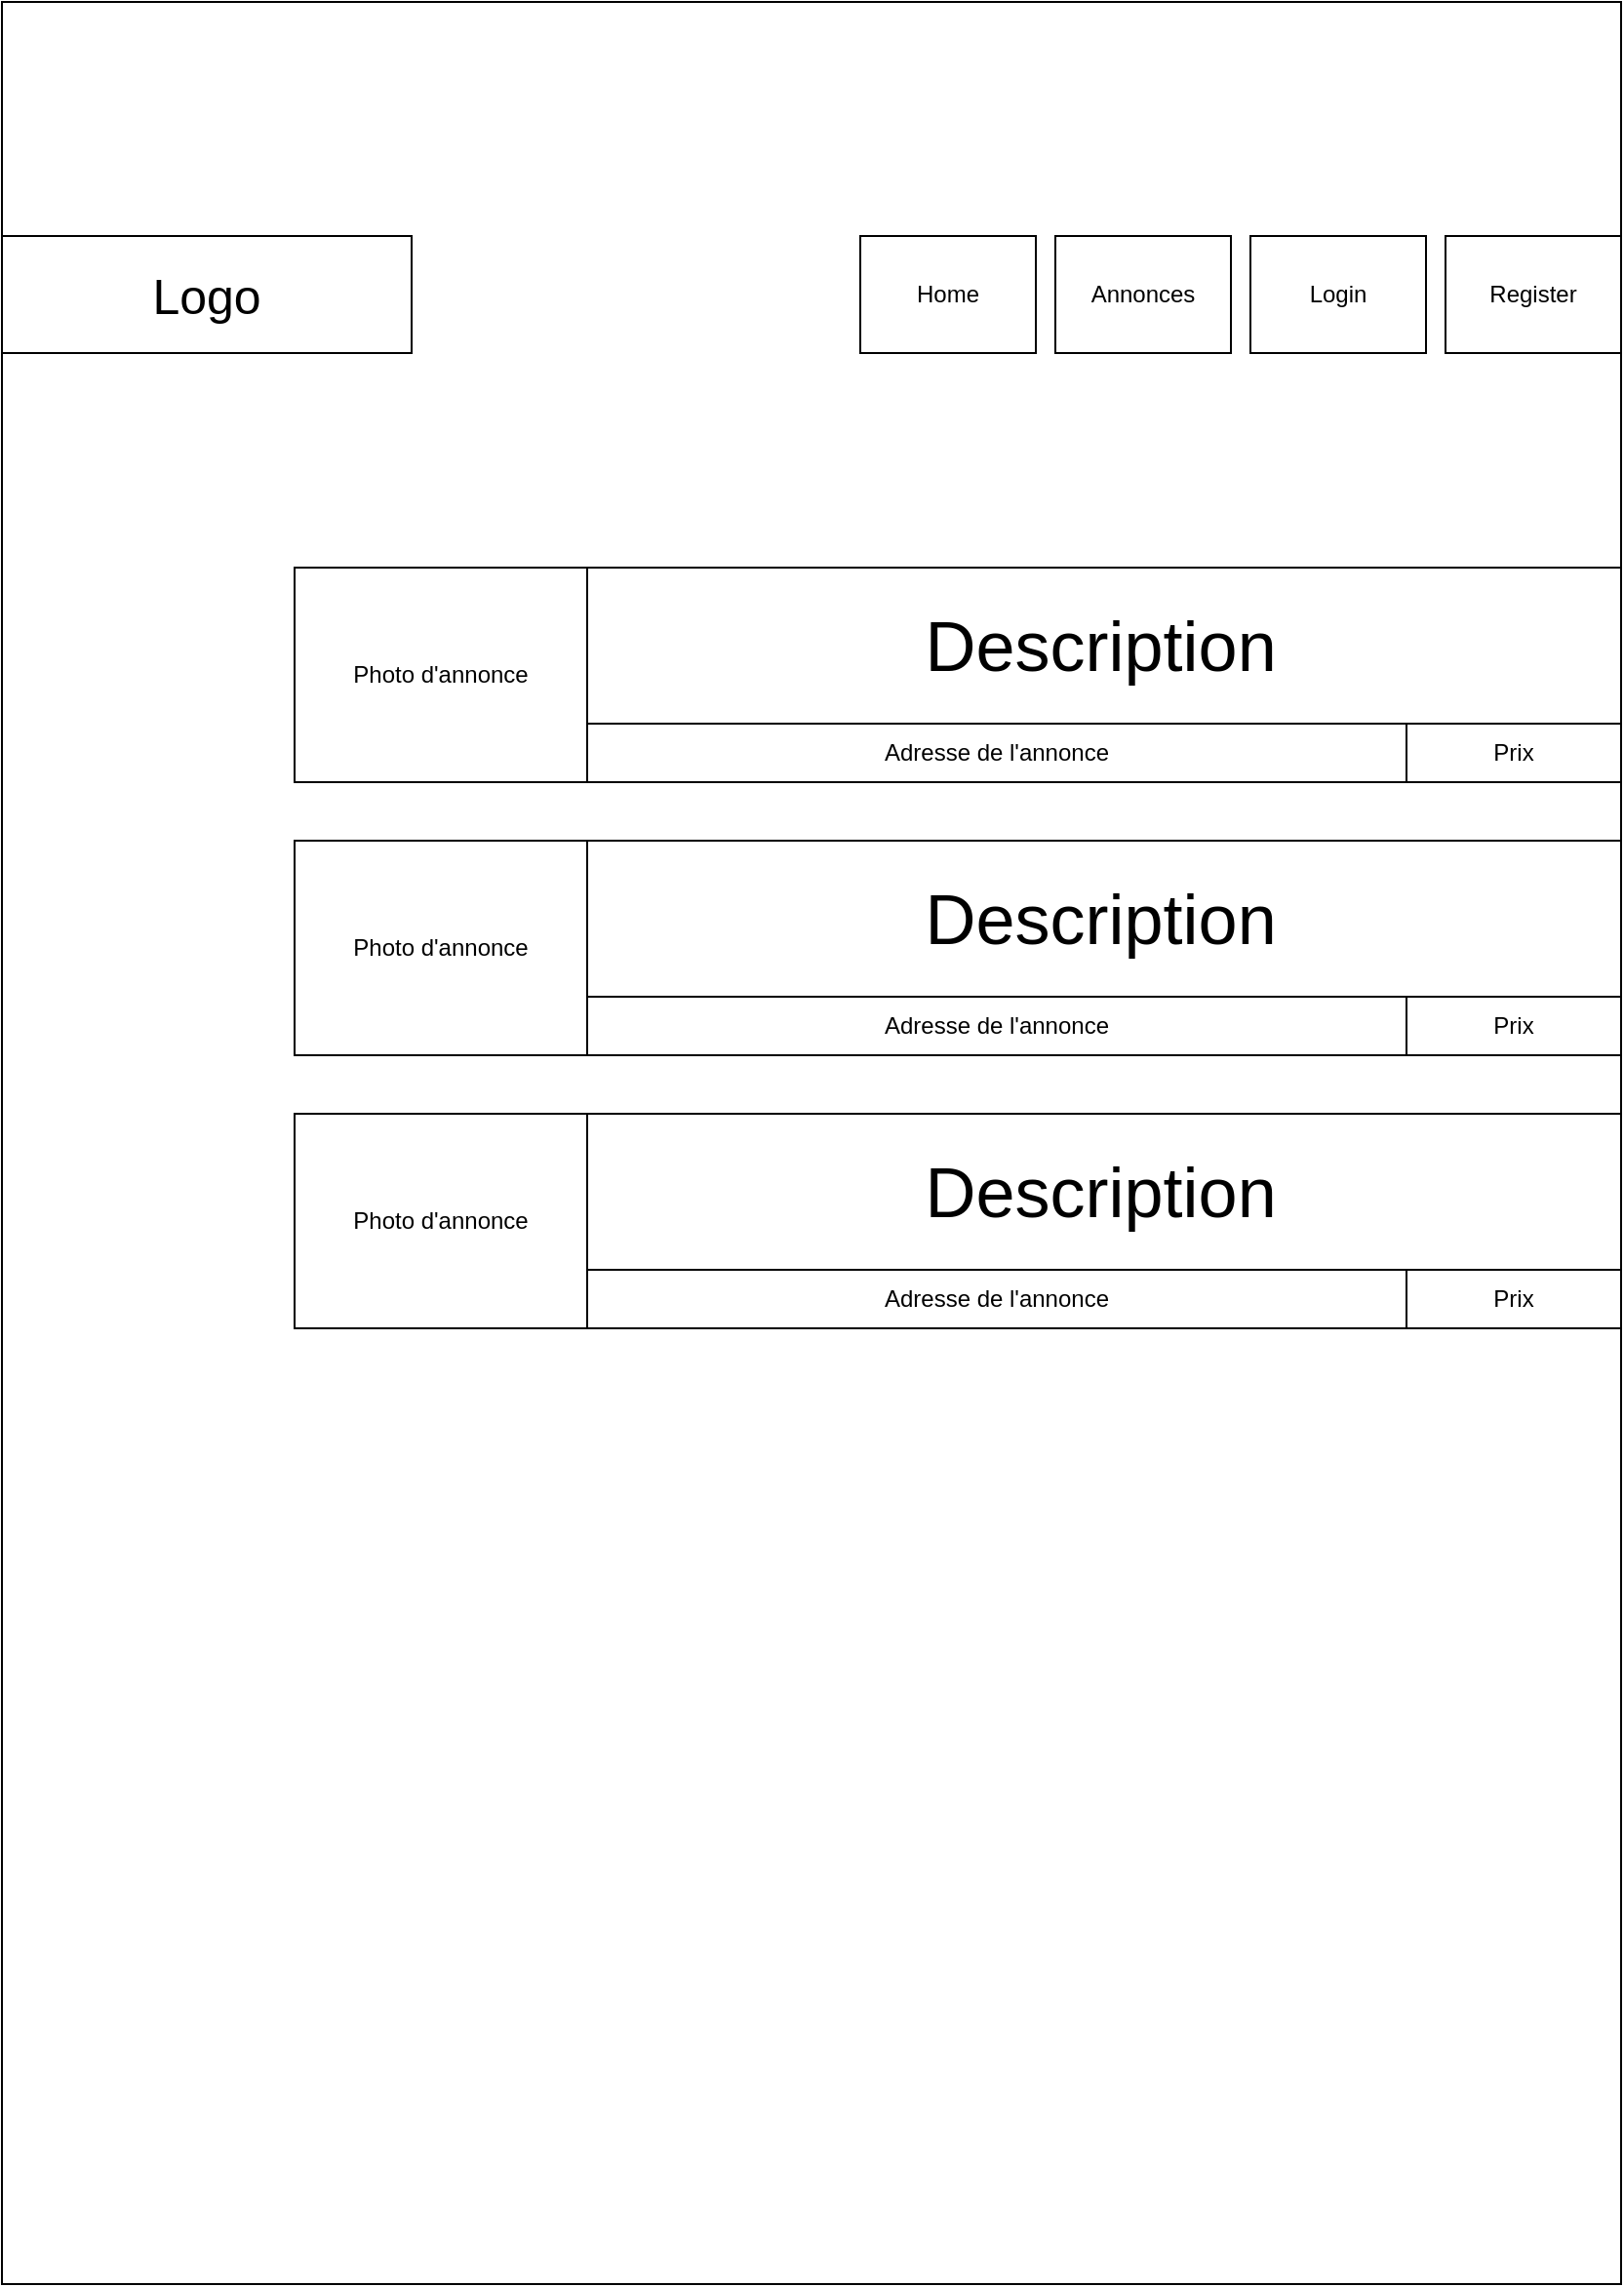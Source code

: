 <mxfile version="13.6.2" type="device"><diagram id="lvDfkiiouOqCyijbamjv" name="Page-1"><mxGraphModel dx="1422" dy="3160" grid="1" gridSize="10" guides="1" tooltips="1" connect="1" arrows="1" fold="1" page="1" pageScale="1" pageWidth="827" pageHeight="1169" math="0" shadow="0"><root><mxCell id="0"/><mxCell id="1" parent="0"/><mxCell id="h_gfQZpOlGwCdTeJnIzv-1" value="" style="rounded=0;whiteSpace=wrap;html=1;" parent="1" vertex="1"><mxGeometry y="-1170" width="830" height="1170" as="geometry"/></mxCell><mxCell id="h_gfQZpOlGwCdTeJnIzv-2" value="&lt;font style=&quot;font-size: 25px&quot;&gt;Logo&lt;/font&gt;" style="rounded=0;whiteSpace=wrap;html=1;" parent="1" vertex="1"><mxGeometry y="-1050" width="210" height="60" as="geometry"/></mxCell><mxCell id="h_gfQZpOlGwCdTeJnIzv-3" value="Home" style="rounded=0;whiteSpace=wrap;html=1;" parent="1" vertex="1"><mxGeometry x="440" y="-1050" width="90" height="60" as="geometry"/></mxCell><mxCell id="h_gfQZpOlGwCdTeJnIzv-4" value="Annonces" style="rounded=0;whiteSpace=wrap;html=1;" parent="1" vertex="1"><mxGeometry x="540" y="-1050" width="90" height="60" as="geometry"/></mxCell><mxCell id="h_gfQZpOlGwCdTeJnIzv-5" value="Login" style="rounded=0;whiteSpace=wrap;html=1;" parent="1" vertex="1"><mxGeometry x="640" y="-1050" width="90" height="60" as="geometry"/></mxCell><mxCell id="h_gfQZpOlGwCdTeJnIzv-6" value="Register" style="rounded=0;whiteSpace=wrap;html=1;" parent="1" vertex="1"><mxGeometry x="740" y="-1050" width="90" height="60" as="geometry"/></mxCell><mxCell id="h_gfQZpOlGwCdTeJnIzv-7" value="Photo d'annonce" style="rounded=0;whiteSpace=wrap;html=1;" parent="1" vertex="1"><mxGeometry x="150" y="-880" width="150" height="110" as="geometry"/></mxCell><mxCell id="h_gfQZpOlGwCdTeJnIzv-8" value="" style="rounded=0;whiteSpace=wrap;html=1;" parent="1" vertex="1"><mxGeometry x="300" y="-880" width="530" height="110" as="geometry"/></mxCell><mxCell id="h_gfQZpOlGwCdTeJnIzv-9" value="&lt;font style=&quot;font-size: 36px&quot;&gt;Description&lt;/font&gt;&amp;nbsp;" style="rounded=0;whiteSpace=wrap;html=1;" parent="1" vertex="1"><mxGeometry x="300" y="-880" width="530" height="80" as="geometry"/></mxCell><mxCell id="h_gfQZpOlGwCdTeJnIzv-10" value="Adresse de l'annonce" style="rounded=0;whiteSpace=wrap;html=1;" parent="1" vertex="1"><mxGeometry x="300" y="-800" width="420" height="30" as="geometry"/></mxCell><mxCell id="h_gfQZpOlGwCdTeJnIzv-11" value="Prix" style="rounded=0;whiteSpace=wrap;html=1;" parent="1" vertex="1"><mxGeometry x="720" y="-800" width="110" height="30" as="geometry"/></mxCell><mxCell id="h_gfQZpOlGwCdTeJnIzv-22" value="Photo d'annonce" style="rounded=0;whiteSpace=wrap;html=1;" parent="1" vertex="1"><mxGeometry x="150" y="-740" width="150" height="110" as="geometry"/></mxCell><mxCell id="h_gfQZpOlGwCdTeJnIzv-23" value="&lt;font style=&quot;font-size: 36px&quot;&gt;Description&lt;/font&gt;&amp;nbsp;" style="rounded=0;whiteSpace=wrap;html=1;" parent="1" vertex="1"><mxGeometry x="300" y="-740" width="530" height="80" as="geometry"/></mxCell><mxCell id="h_gfQZpOlGwCdTeJnIzv-24" value="Adresse de l'annonce" style="rounded=0;whiteSpace=wrap;html=1;" parent="1" vertex="1"><mxGeometry x="300" y="-660" width="420" height="30" as="geometry"/></mxCell><mxCell id="h_gfQZpOlGwCdTeJnIzv-25" value="Prix" style="rounded=0;whiteSpace=wrap;html=1;" parent="1" vertex="1"><mxGeometry x="720" y="-660" width="110" height="30" as="geometry"/></mxCell><mxCell id="h_gfQZpOlGwCdTeJnIzv-26" value="Photo d'annonce" style="rounded=0;whiteSpace=wrap;html=1;" parent="1" vertex="1"><mxGeometry x="150" y="-600" width="150" height="110" as="geometry"/></mxCell><mxCell id="h_gfQZpOlGwCdTeJnIzv-27" value="&lt;font style=&quot;font-size: 36px&quot;&gt;Description&lt;/font&gt;&amp;nbsp;" style="rounded=0;whiteSpace=wrap;html=1;" parent="1" vertex="1"><mxGeometry x="300" y="-600" width="530" height="80" as="geometry"/></mxCell><mxCell id="h_gfQZpOlGwCdTeJnIzv-28" value="Adresse de l'annonce" style="rounded=0;whiteSpace=wrap;html=1;" parent="1" vertex="1"><mxGeometry x="300" y="-520" width="420" height="30" as="geometry"/></mxCell><mxCell id="h_gfQZpOlGwCdTeJnIzv-29" value="Prix" style="rounded=0;whiteSpace=wrap;html=1;" parent="1" vertex="1"><mxGeometry x="720" y="-520" width="110" height="30" as="geometry"/></mxCell></root></mxGraphModel></diagram></mxfile>